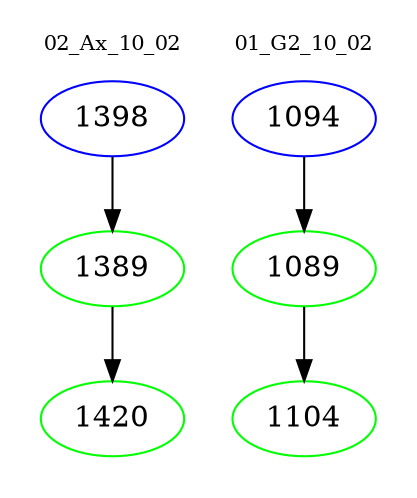 digraph{
subgraph cluster_0 {
color = white
label = "02_Ax_10_02";
fontsize=10;
T0_1398 [label="1398", color="blue"]
T0_1398 -> T0_1389 [color="black"]
T0_1389 [label="1389", color="green"]
T0_1389 -> T0_1420 [color="black"]
T0_1420 [label="1420", color="green"]
}
subgraph cluster_1 {
color = white
label = "01_G2_10_02";
fontsize=10;
T1_1094 [label="1094", color="blue"]
T1_1094 -> T1_1089 [color="black"]
T1_1089 [label="1089", color="green"]
T1_1089 -> T1_1104 [color="black"]
T1_1104 [label="1104", color="green"]
}
}
